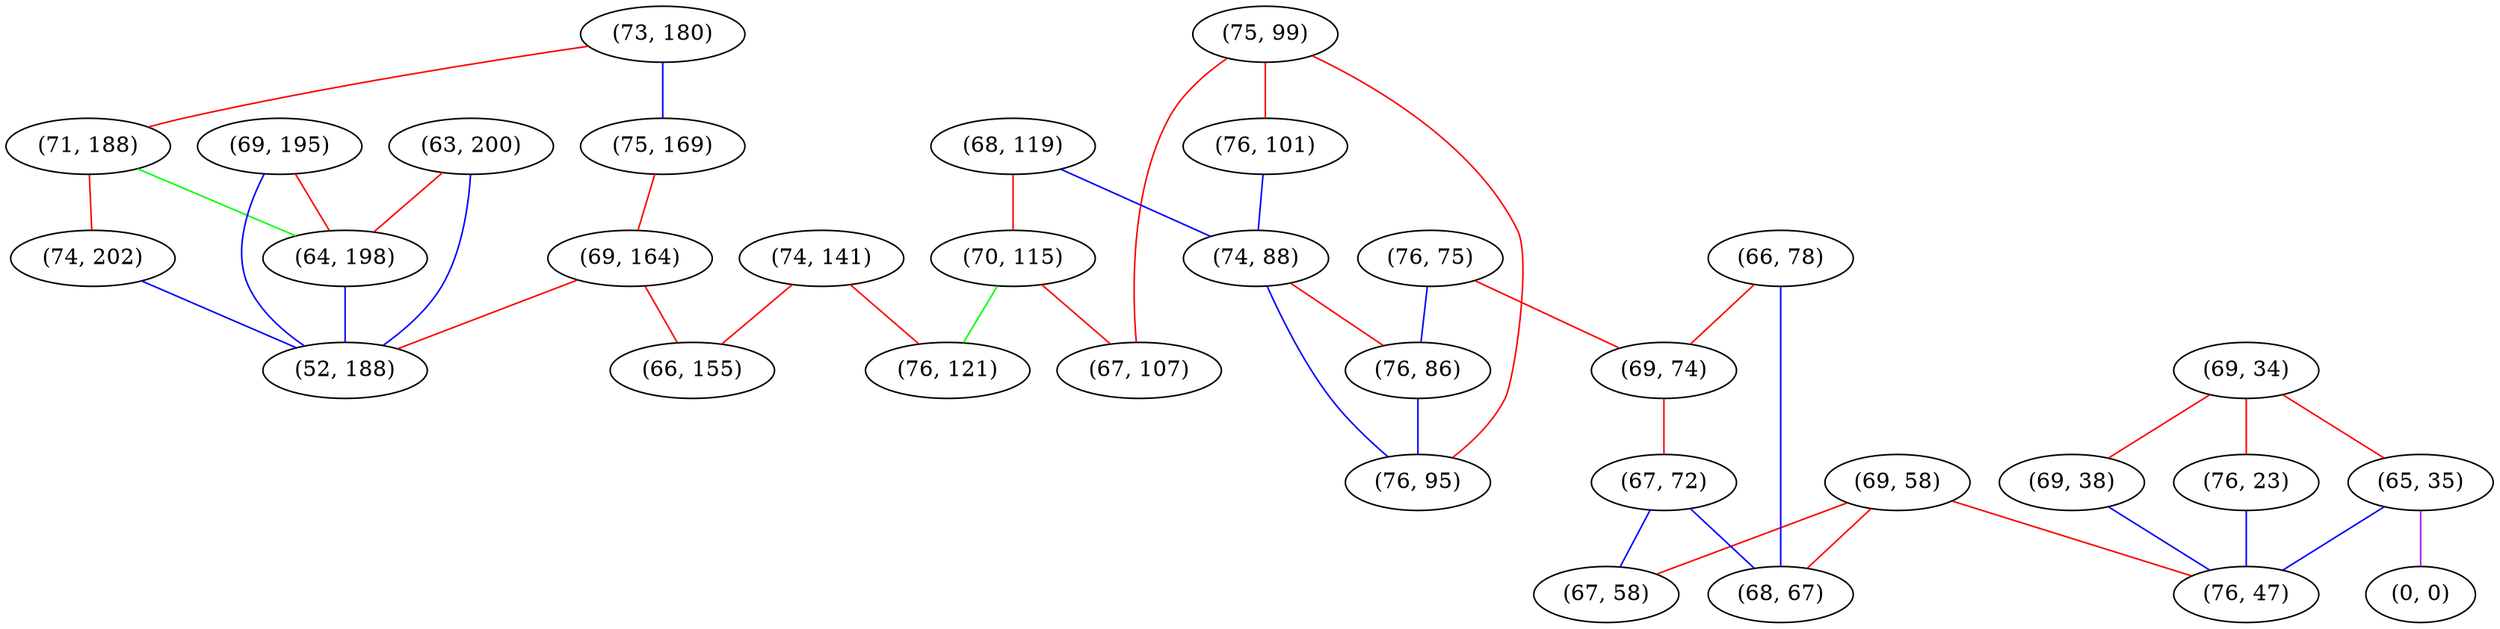 graph "" {
"(63, 200)";
"(74, 141)";
"(75, 99)";
"(68, 119)";
"(69, 34)";
"(65, 35)";
"(73, 180)";
"(69, 38)";
"(75, 169)";
"(76, 101)";
"(69, 58)";
"(76, 23)";
"(70, 115)";
"(76, 47)";
"(0, 0)";
"(74, 88)";
"(76, 75)";
"(71, 188)";
"(66, 78)";
"(76, 86)";
"(69, 195)";
"(69, 164)";
"(69, 74)";
"(74, 202)";
"(76, 121)";
"(67, 107)";
"(67, 72)";
"(64, 198)";
"(52, 188)";
"(68, 67)";
"(67, 58)";
"(66, 155)";
"(76, 95)";
"(63, 200)" -- "(64, 198)"  [color=red, key=0, weight=1];
"(63, 200)" -- "(52, 188)"  [color=blue, key=0, weight=3];
"(74, 141)" -- "(76, 121)"  [color=red, key=0, weight=1];
"(74, 141)" -- "(66, 155)"  [color=red, key=0, weight=1];
"(75, 99)" -- "(76, 101)"  [color=red, key=0, weight=1];
"(75, 99)" -- "(76, 95)"  [color=red, key=0, weight=1];
"(75, 99)" -- "(67, 107)"  [color=red, key=0, weight=1];
"(68, 119)" -- "(70, 115)"  [color=red, key=0, weight=1];
"(68, 119)" -- "(74, 88)"  [color=blue, key=0, weight=3];
"(69, 34)" -- "(69, 38)"  [color=red, key=0, weight=1];
"(69, 34)" -- "(76, 23)"  [color=red, key=0, weight=1];
"(69, 34)" -- "(65, 35)"  [color=red, key=0, weight=1];
"(65, 35)" -- "(76, 47)"  [color=blue, key=0, weight=3];
"(65, 35)" -- "(0, 0)"  [color=purple, key=0, weight=4];
"(73, 180)" -- "(71, 188)"  [color=red, key=0, weight=1];
"(73, 180)" -- "(75, 169)"  [color=blue, key=0, weight=3];
"(69, 38)" -- "(76, 47)"  [color=blue, key=0, weight=3];
"(75, 169)" -- "(69, 164)"  [color=red, key=0, weight=1];
"(76, 101)" -- "(74, 88)"  [color=blue, key=0, weight=3];
"(69, 58)" -- "(67, 58)"  [color=red, key=0, weight=1];
"(69, 58)" -- "(76, 47)"  [color=red, key=0, weight=1];
"(69, 58)" -- "(68, 67)"  [color=red, key=0, weight=1];
"(76, 23)" -- "(76, 47)"  [color=blue, key=0, weight=3];
"(70, 115)" -- "(76, 121)"  [color=green, key=0, weight=2];
"(70, 115)" -- "(67, 107)"  [color=red, key=0, weight=1];
"(74, 88)" -- "(76, 86)"  [color=red, key=0, weight=1];
"(74, 88)" -- "(76, 95)"  [color=blue, key=0, weight=3];
"(76, 75)" -- "(69, 74)"  [color=red, key=0, weight=1];
"(76, 75)" -- "(76, 86)"  [color=blue, key=0, weight=3];
"(71, 188)" -- "(64, 198)"  [color=green, key=0, weight=2];
"(71, 188)" -- "(74, 202)"  [color=red, key=0, weight=1];
"(66, 78)" -- "(69, 74)"  [color=red, key=0, weight=1];
"(66, 78)" -- "(68, 67)"  [color=blue, key=0, weight=3];
"(76, 86)" -- "(76, 95)"  [color=blue, key=0, weight=3];
"(69, 195)" -- "(64, 198)"  [color=red, key=0, weight=1];
"(69, 195)" -- "(52, 188)"  [color=blue, key=0, weight=3];
"(69, 164)" -- "(52, 188)"  [color=red, key=0, weight=1];
"(69, 164)" -- "(66, 155)"  [color=red, key=0, weight=1];
"(69, 74)" -- "(67, 72)"  [color=red, key=0, weight=1];
"(74, 202)" -- "(52, 188)"  [color=blue, key=0, weight=3];
"(67, 72)" -- "(67, 58)"  [color=blue, key=0, weight=3];
"(67, 72)" -- "(68, 67)"  [color=blue, key=0, weight=3];
"(64, 198)" -- "(52, 188)"  [color=blue, key=0, weight=3];
}
